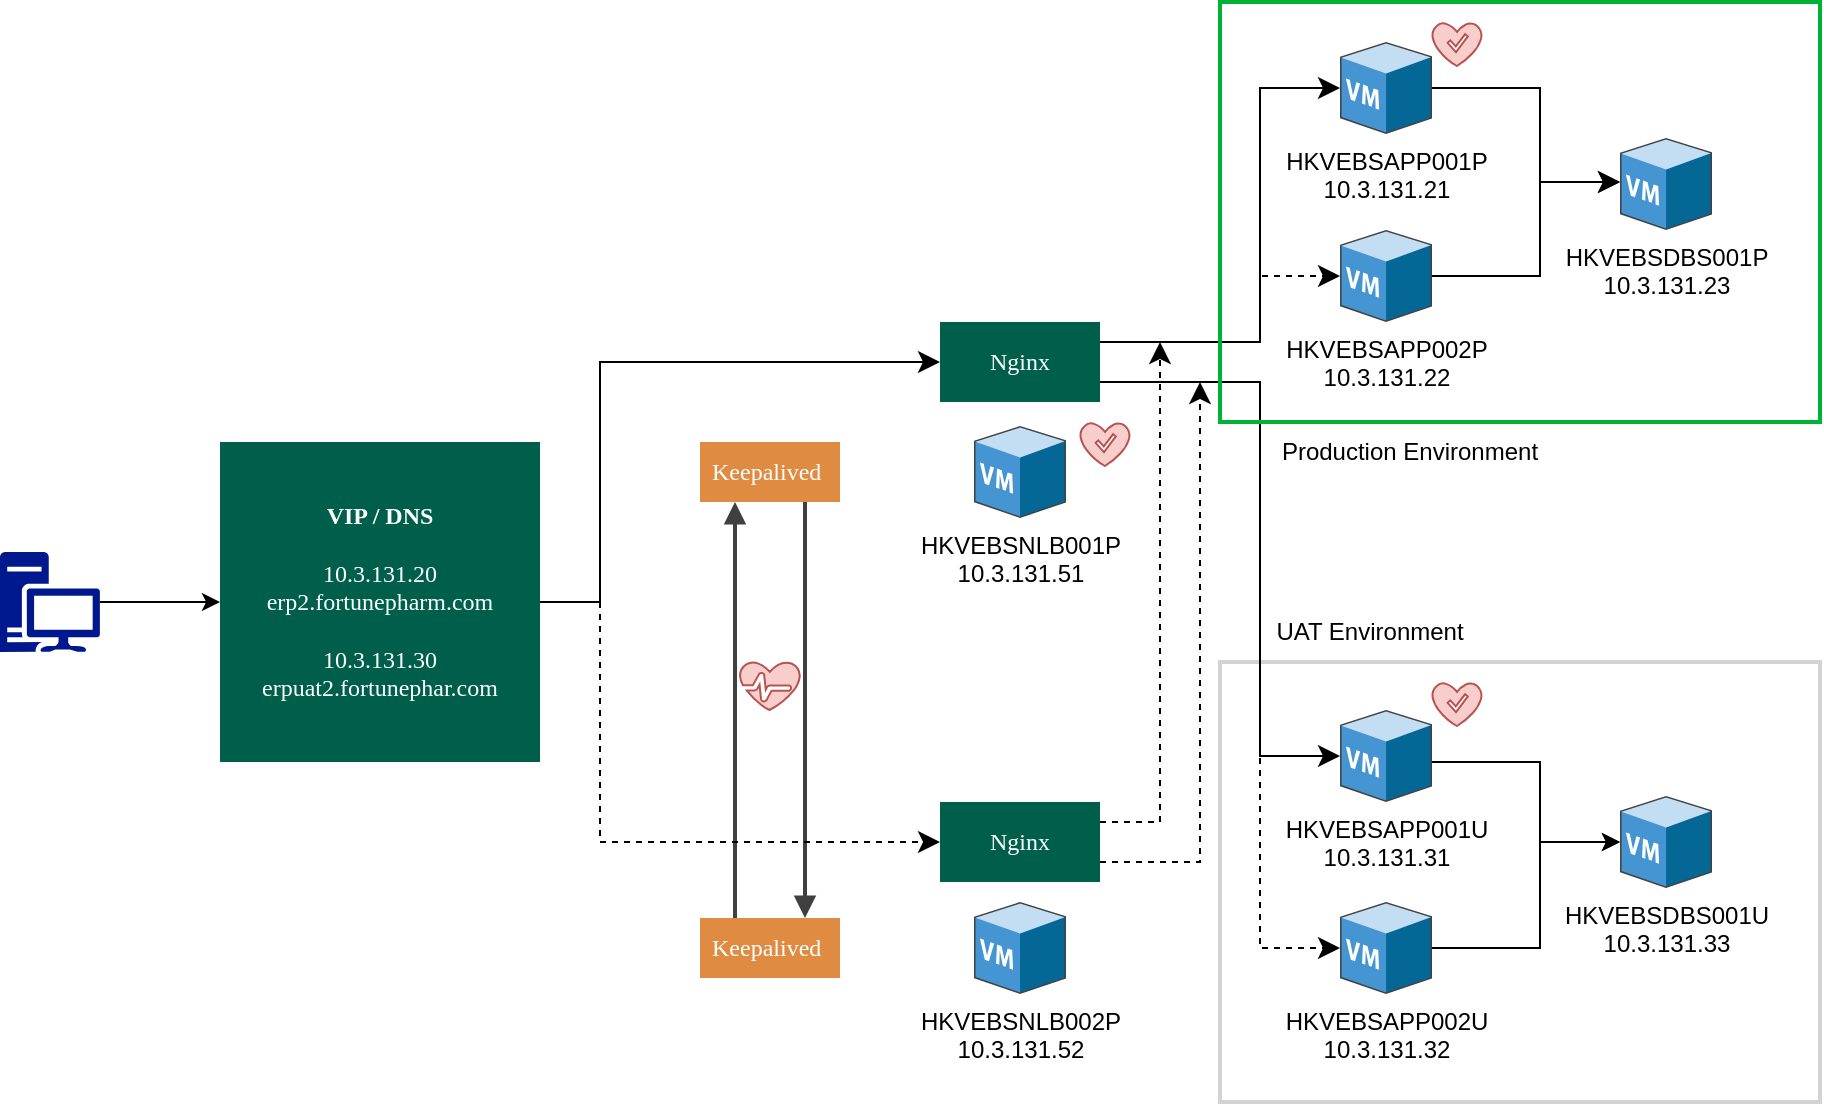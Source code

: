 <mxfile version="27.1.4">
  <diagram name="Page-1" id="8VxB4BbqgODA6P-S_9Hg">
    <mxGraphModel dx="1043" dy="550" grid="1" gridSize="10" guides="1" tooltips="1" connect="1" arrows="1" fold="1" page="1" pageScale="1" pageWidth="1169" pageHeight="827" math="0" shadow="0">
      <root>
        <mxCell id="0" />
        <mxCell id="1" parent="0" />
        <mxCell id="eBox8F9J_3k4DlokBTBl-44" value="``" style="rounded=0;whiteSpace=wrap;html=1;fillColor=none;strokeColor=#d3d3d3;strokeWidth=2;" vertex="1" parent="1">
          <mxGeometry x="780" y="430" width="300" height="220" as="geometry" />
        </mxCell>
        <mxCell id="eBox8F9J_3k4DlokBTBl-2" value="&lt;div style=&quot;&quot;&gt;&lt;span style=&quot;background-color: transparent; color: light-dark(rgb(255, 255, 255), rgb(18, 18, 18));&quot;&gt;&lt;b&gt;VIP / DNS&lt;/b&gt;&lt;/span&gt;&lt;/div&gt;&lt;div style=&quot;&quot;&gt;&lt;span style=&quot;background-color: transparent; color: light-dark(rgb(255, 255, 255), rgb(18, 18, 18));&quot;&gt;&lt;br&gt;&lt;/span&gt;&lt;/div&gt;&lt;div&gt;10.3.131.20&lt;br&gt;erp2.fortunepharm.com&lt;br&gt;&lt;br&gt;&lt;/div&gt;&lt;div&gt;10.3.131.30&lt;br&gt;erpuat2.fortunephar.com&lt;/div&gt;" style="align=center;verticalAlign=middle;fontFamily=Tahoma;fillColor=#005f4b;strokeColor=none;fontColor=#ffffff;strokeWidth=2;html=1;whiteSpace=wrap;spacing=6;fontStyle=0" vertex="1" parent="1">
          <mxGeometry x="280" y="320" width="160" height="160" as="geometry" />
        </mxCell>
        <mxCell id="eBox8F9J_3k4DlokBTBl-4" value="Keepalived" style="align=left;verticalAlign=middle;fontFamily=Tahoma;fillColor=#df8c42;strokeColor=none;fontColor=#ffffff;strokeWidth=2;html=1;whiteSpace=wrap;spacing=6;fontStyle=0" vertex="1" parent="1">
          <mxGeometry x="520" y="320" width="70" height="30" as="geometry" />
        </mxCell>
        <mxCell id="eBox8F9J_3k4DlokBTBl-5" value="Keepalived" style="align=left;verticalAlign=middle;fontFamily=Tahoma;fillColor=#df8c42;strokeColor=none;fontColor=#ffffff;strokeWidth=2;html=1;whiteSpace=wrap;spacing=6;fontStyle=0" vertex="1" parent="1">
          <mxGeometry x="520" y="558" width="70" height="30" as="geometry" />
        </mxCell>
        <mxCell id="eBox8F9J_3k4DlokBTBl-6" value="&lt;div&gt;&lt;span style=&quot;background-color: transparent; color: light-dark(rgb(0, 0, 0), rgb(255, 255, 255));&quot;&gt;HKVEBSNLB001P&lt;/span&gt;&lt;/div&gt;&lt;div&gt;&lt;span style=&quot;background-color: transparent; color: light-dark(rgb(0, 0, 0), rgb(255, 255, 255));&quot;&gt;10.3.131.51&lt;/span&gt;&lt;/div&gt;" style="sketch=0;shadow=0;dashed=0;html=1;labelPosition=center;verticalLabelPosition=bottom;verticalAlign=top;align=center;outlineConnect=0;shape=mxgraph.veeam.3d.virtual_machine;" vertex="1" parent="1">
          <mxGeometry x="657" y="312" width="46" height="46" as="geometry" />
        </mxCell>
        <mxCell id="eBox8F9J_3k4DlokBTBl-7" value="&lt;div&gt;&lt;span style=&quot;background-color: transparent; color: light-dark(rgb(0, 0, 0), rgb(255, 255, 255));&quot;&gt;HKVEBSNLB002P&lt;/span&gt;&lt;/div&gt;&lt;div&gt;&lt;span style=&quot;background-color: transparent; color: light-dark(rgb(0, 0, 0), rgb(255, 255, 255));&quot;&gt;10.3.131.52&lt;/span&gt;&lt;/div&gt;" style="sketch=0;shadow=0;dashed=0;html=1;labelPosition=center;verticalLabelPosition=bottom;verticalAlign=top;align=center;outlineConnect=0;shape=mxgraph.veeam.3d.virtual_machine;" vertex="1" parent="1">
          <mxGeometry x="657" y="550" width="46" height="46" as="geometry" />
        </mxCell>
        <mxCell id="eBox8F9J_3k4DlokBTBl-8" value="" style="edgeStyle=none;rounded=0;html=1;entryX=0.25;entryY=1;jettySize=auto;orthogonalLoop=1;strokeColor=#404040;strokeWidth=2;fontColor=#000000;jumpStyle=none;endArrow=block;endFill=1;startArrow=none;exitX=0.25;exitY=0;exitDx=0;exitDy=0;entryDx=0;entryDy=0;" edge="1" parent="1" source="eBox8F9J_3k4DlokBTBl-5" target="eBox8F9J_3k4DlokBTBl-4">
          <mxGeometry width="100" relative="1" as="geometry">
            <mxPoint x="240" y="490" as="sourcePoint" />
            <mxPoint x="340" y="490" as="targetPoint" />
          </mxGeometry>
        </mxCell>
        <mxCell id="eBox8F9J_3k4DlokBTBl-9" value="" style="edgeStyle=none;rounded=0;html=1;entryX=0.75;entryY=0;jettySize=auto;orthogonalLoop=1;strokeColor=#404040;strokeWidth=2;fontColor=#000000;jumpStyle=none;endArrow=block;endFill=1;startArrow=none;exitX=0.75;exitY=1;exitDx=0;exitDy=0;entryDx=0;entryDy=0;" edge="1" parent="1" source="eBox8F9J_3k4DlokBTBl-4" target="eBox8F9J_3k4DlokBTBl-5">
          <mxGeometry width="100" relative="1" as="geometry">
            <mxPoint x="550" y="450" as="sourcePoint" />
            <mxPoint x="550" y="370" as="targetPoint" />
          </mxGeometry>
        </mxCell>
        <mxCell id="eBox8F9J_3k4DlokBTBl-10" value="" style="verticalLabelPosition=bottom;html=1;verticalAlign=top;align=center;strokeColor=#b85450;fillColor=#f8cecc;shape=mxgraph.azure.health_monitoring;" vertex="1" parent="1">
          <mxGeometry x="540" y="430" width="30" height="24" as="geometry" />
        </mxCell>
        <mxCell id="eBox8F9J_3k4DlokBTBl-12" value="" style="sketch=0;aspect=fixed;pointerEvents=1;shadow=0;dashed=0;html=1;strokeColor=none;labelPosition=center;verticalLabelPosition=bottom;verticalAlign=top;align=center;fillColor=#00188D;shape=mxgraph.mscae.enterprise.workstation_client" vertex="1" parent="1">
          <mxGeometry x="170" y="375" width="50" height="50" as="geometry" />
        </mxCell>
        <mxCell id="eBox8F9J_3k4DlokBTBl-13" value="" style="endArrow=classic;html=1;rounded=0;exitX=1;exitY=0.5;exitDx=0;exitDy=0;exitPerimeter=0;entryX=0;entryY=0.5;entryDx=0;entryDy=0;" edge="1" parent="1" source="eBox8F9J_3k4DlokBTBl-12" target="eBox8F9J_3k4DlokBTBl-2">
          <mxGeometry width="50" height="50" relative="1" as="geometry">
            <mxPoint x="510" y="490" as="sourcePoint" />
            <mxPoint x="560" y="440" as="targetPoint" />
          </mxGeometry>
        </mxCell>
        <mxCell id="eBox8F9J_3k4DlokBTBl-15" value="" style="edgeStyle=elbowEdgeStyle;elbow=horizontal;endArrow=classic;html=1;curved=0;rounded=0;endSize=8;startSize=8;entryX=0;entryY=0.5;entryDx=0;entryDy=0;" edge="1" parent="1" target="eBox8F9J_3k4DlokBTBl-17">
          <mxGeometry width="50" height="50" relative="1" as="geometry">
            <mxPoint x="440" y="400" as="sourcePoint" />
            <mxPoint x="600" y="280" as="targetPoint" />
            <Array as="points">
              <mxPoint x="470" y="330" />
            </Array>
          </mxGeometry>
        </mxCell>
        <mxCell id="eBox8F9J_3k4DlokBTBl-17" value="&lt;div style=&quot;&quot;&gt;Nginx&lt;/div&gt;" style="align=center;verticalAlign=middle;fontFamily=Tahoma;fillColor=#005f4b;strokeColor=none;fontColor=#ffffff;strokeWidth=2;html=1;whiteSpace=wrap;spacing=6;fontStyle=0" vertex="1" parent="1">
          <mxGeometry x="640" y="260" width="80" height="40" as="geometry" />
        </mxCell>
        <mxCell id="eBox8F9J_3k4DlokBTBl-21" value="" style="edgeStyle=elbowEdgeStyle;elbow=horizontal;endArrow=classic;html=1;curved=0;rounded=0;endSize=8;startSize=8;entryX=0;entryY=0.5;entryDx=0;entryDy=0;exitX=1;exitY=0.5;exitDx=0;exitDy=0;dashed=1;" edge="1" parent="1" target="eBox8F9J_3k4DlokBTBl-22" source="eBox8F9J_3k4DlokBTBl-2">
          <mxGeometry width="50" height="50" relative="1" as="geometry">
            <mxPoint x="440" y="640" as="sourcePoint" />
            <mxPoint x="600" y="520" as="targetPoint" />
            <Array as="points">
              <mxPoint x="470" y="460" />
            </Array>
          </mxGeometry>
        </mxCell>
        <mxCell id="eBox8F9J_3k4DlokBTBl-22" value="&lt;div style=&quot;&quot;&gt;Nginx&lt;/div&gt;" style="align=center;verticalAlign=middle;fontFamily=Tahoma;fillColor=#005f4b;strokeColor=none;fontColor=#ffffff;strokeWidth=2;html=1;whiteSpace=wrap;spacing=6;fontStyle=0;dashed=1;" vertex="1" parent="1">
          <mxGeometry x="640" y="500" width="80" height="40" as="geometry" />
        </mxCell>
        <mxCell id="eBox8F9J_3k4DlokBTBl-24" value="&lt;div&gt;HKVEBSAPP001P&lt;/div&gt;&lt;div&gt;10.3.131.21&lt;/div&gt;" style="sketch=0;shadow=0;dashed=0;html=1;labelPosition=center;verticalLabelPosition=bottom;verticalAlign=top;align=center;outlineConnect=0;shape=mxgraph.veeam.3d.virtual_machine;" vertex="1" parent="1">
          <mxGeometry x="840" y="120" width="46" height="46" as="geometry" />
        </mxCell>
        <mxCell id="eBox8F9J_3k4DlokBTBl-25" value="&lt;div&gt;HKVEBSAPP002P&lt;/div&gt;&lt;div&gt;10.3.131.22&lt;/div&gt;" style="sketch=0;shadow=0;dashed=0;html=1;labelPosition=center;verticalLabelPosition=bottom;verticalAlign=top;align=center;outlineConnect=0;shape=mxgraph.veeam.3d.virtual_machine;" vertex="1" parent="1">
          <mxGeometry x="840" y="214" width="46" height="46" as="geometry" />
        </mxCell>
        <mxCell id="eBox8F9J_3k4DlokBTBl-39" value="" style="edgeStyle=orthogonalEdgeStyle;rounded=0;orthogonalLoop=1;jettySize=auto;html=1;" edge="1" parent="1" source="eBox8F9J_3k4DlokBTBl-26" target="eBox8F9J_3k4DlokBTBl-34">
          <mxGeometry relative="1" as="geometry">
            <Array as="points">
              <mxPoint x="940" y="480" />
              <mxPoint x="940" y="520" />
            </Array>
          </mxGeometry>
        </mxCell>
        <mxCell id="eBox8F9J_3k4DlokBTBl-26" value="&lt;div&gt;HKVEBSAPP001U&lt;/div&gt;&lt;div&gt;10.3.131.31&lt;/div&gt;" style="sketch=0;shadow=0;dashed=0;html=1;labelPosition=center;verticalLabelPosition=bottom;verticalAlign=top;align=center;outlineConnect=0;shape=mxgraph.veeam.3d.virtual_machine;" vertex="1" parent="1">
          <mxGeometry x="840" y="454" width="46" height="46" as="geometry" />
        </mxCell>
        <mxCell id="eBox8F9J_3k4DlokBTBl-38" value="" style="edgeStyle=orthogonalEdgeStyle;rounded=0;orthogonalLoop=1;jettySize=auto;html=1;" edge="1" parent="1" source="eBox8F9J_3k4DlokBTBl-27" target="eBox8F9J_3k4DlokBTBl-34">
          <mxGeometry relative="1" as="geometry">
            <Array as="points">
              <mxPoint x="940" y="573" />
              <mxPoint x="940" y="520" />
            </Array>
          </mxGeometry>
        </mxCell>
        <mxCell id="eBox8F9J_3k4DlokBTBl-27" value="&lt;div&gt;HKVEBSAPP002U&lt;/div&gt;&lt;div&gt;10.3.131.32&lt;/div&gt;" style="sketch=0;shadow=0;dashed=0;html=1;labelPosition=center;verticalLabelPosition=bottom;verticalAlign=top;align=center;outlineConnect=0;shape=mxgraph.veeam.3d.virtual_machine;" vertex="1" parent="1">
          <mxGeometry x="840" y="550" width="46" height="46" as="geometry" />
        </mxCell>
        <mxCell id="eBox8F9J_3k4DlokBTBl-28" value="" style="edgeStyle=elbowEdgeStyle;elbow=horizontal;endArrow=classic;html=1;curved=0;rounded=0;endSize=8;startSize=8;" edge="1" parent="1" target="eBox8F9J_3k4DlokBTBl-24">
          <mxGeometry width="50" height="50" relative="1" as="geometry">
            <mxPoint x="720" y="270" as="sourcePoint" />
            <mxPoint x="780" y="280" as="targetPoint" />
            <Array as="points">
              <mxPoint x="800" y="250" />
            </Array>
          </mxGeometry>
        </mxCell>
        <mxCell id="eBox8F9J_3k4DlokBTBl-29" value="" style="edgeStyle=elbowEdgeStyle;elbow=horizontal;endArrow=classic;html=1;curved=0;rounded=0;endSize=8;startSize=8;exitX=1;exitY=0.25;exitDx=0;exitDy=0;dashed=1;" edge="1" parent="1" source="eBox8F9J_3k4DlokBTBl-17" target="eBox8F9J_3k4DlokBTBl-25">
          <mxGeometry width="50" height="50" relative="1" as="geometry">
            <mxPoint x="720" y="280" as="sourcePoint" />
            <mxPoint x="1150" y="270" as="targetPoint" />
            <Array as="points">
              <mxPoint x="800" y="300" />
            </Array>
          </mxGeometry>
        </mxCell>
        <mxCell id="eBox8F9J_3k4DlokBTBl-31" value="" style="edgeStyle=elbowEdgeStyle;elbow=horizontal;endArrow=classic;html=1;curved=0;rounded=0;endSize=8;startSize=8;exitX=1;exitY=0.75;exitDx=0;exitDy=0;" edge="1" parent="1" source="eBox8F9J_3k4DlokBTBl-17" target="eBox8F9J_3k4DlokBTBl-26">
          <mxGeometry width="50" height="50" relative="1" as="geometry">
            <mxPoint x="810" y="330" as="sourcePoint" />
            <mxPoint x="930" y="395" as="targetPoint" />
            <Array as="points">
              <mxPoint x="800" y="380" />
            </Array>
          </mxGeometry>
        </mxCell>
        <mxCell id="eBox8F9J_3k4DlokBTBl-32" value="" style="edgeStyle=elbowEdgeStyle;elbow=horizontal;endArrow=classic;html=1;curved=0;rounded=0;endSize=8;startSize=8;dashed=1;" edge="1" parent="1" target="eBox8F9J_3k4DlokBTBl-27">
          <mxGeometry width="50" height="50" relative="1" as="geometry">
            <mxPoint x="730" y="290" as="sourcePoint" />
            <mxPoint x="1100" y="475" as="targetPoint" />
            <Array as="points">
              <mxPoint x="800" y="430" />
            </Array>
          </mxGeometry>
        </mxCell>
        <mxCell id="eBox8F9J_3k4DlokBTBl-33" value="&lt;div&gt;HKVEBSDBS001P&lt;/div&gt;&lt;div&gt;10.3.131.23&lt;/div&gt;" style="sketch=0;shadow=0;dashed=0;html=1;labelPosition=center;verticalLabelPosition=bottom;verticalAlign=top;align=center;outlineConnect=0;shape=mxgraph.veeam.3d.virtual_machine;" vertex="1" parent="1">
          <mxGeometry x="980" y="168" width="46" height="46" as="geometry" />
        </mxCell>
        <mxCell id="eBox8F9J_3k4DlokBTBl-34" value="&lt;div&gt;HKVEBSDBS001U&lt;/div&gt;&lt;div&gt;10.3.131.33&lt;/div&gt;" style="sketch=0;shadow=0;dashed=0;html=1;labelPosition=center;verticalLabelPosition=bottom;verticalAlign=top;align=center;outlineConnect=0;shape=mxgraph.veeam.3d.virtual_machine;" vertex="1" parent="1">
          <mxGeometry x="980" y="497" width="46" height="46" as="geometry" />
        </mxCell>
        <mxCell id="eBox8F9J_3k4DlokBTBl-35" value="" style="edgeStyle=elbowEdgeStyle;elbow=horizontal;endArrow=classic;html=1;curved=0;rounded=0;endSize=8;startSize=8;" edge="1" parent="1" source="eBox8F9J_3k4DlokBTBl-24" target="eBox8F9J_3k4DlokBTBl-33">
          <mxGeometry width="50" height="50" relative="1" as="geometry">
            <mxPoint x="820" y="263" as="sourcePoint" />
            <mxPoint x="970" y="190" as="targetPoint" />
            <Array as="points">
              <mxPoint x="940" y="190" />
            </Array>
          </mxGeometry>
        </mxCell>
        <mxCell id="eBox8F9J_3k4DlokBTBl-36" value="" style="edgeStyle=elbowEdgeStyle;elbow=horizontal;endArrow=classic;html=1;curved=0;rounded=0;endSize=8;startSize=8;" edge="1" parent="1" source="eBox8F9J_3k4DlokBTBl-25">
          <mxGeometry width="50" height="50" relative="1" as="geometry">
            <mxPoint x="1030" y="323" as="sourcePoint" />
            <mxPoint x="980" y="190" as="targetPoint" />
            <Array as="points">
              <mxPoint x="940" y="210" />
            </Array>
          </mxGeometry>
        </mxCell>
        <mxCell id="eBox8F9J_3k4DlokBTBl-43" value="" style="rounded=0;whiteSpace=wrap;html=1;fillColor=none;strokeColor=#00B336;strokeWidth=2;" vertex="1" parent="1">
          <mxGeometry x="780" y="100" width="300" height="210" as="geometry" />
        </mxCell>
        <mxCell id="eBox8F9J_3k4DlokBTBl-41" value="" style="edgeStyle=elbowEdgeStyle;elbow=horizontal;endArrow=classic;html=1;curved=0;rounded=0;endSize=8;startSize=8;exitX=1;exitY=0.5;exitDx=0;exitDy=0;dashed=1;" edge="1" parent="1">
          <mxGeometry width="50" height="50" relative="1" as="geometry">
            <mxPoint x="720" y="510" as="sourcePoint" />
            <mxPoint x="750" y="270" as="targetPoint" />
            <Array as="points">
              <mxPoint x="750" y="490" />
            </Array>
          </mxGeometry>
        </mxCell>
        <mxCell id="eBox8F9J_3k4DlokBTBl-42" value="" style="edgeStyle=elbowEdgeStyle;elbow=horizontal;endArrow=classic;html=1;curved=0;rounded=0;endSize=8;startSize=8;exitX=1;exitY=0.75;exitDx=0;exitDy=0;dashed=1;" edge="1" parent="1" source="eBox8F9J_3k4DlokBTBl-22">
          <mxGeometry width="50" height="50" relative="1" as="geometry">
            <mxPoint x="990" y="720" as="sourcePoint" />
            <mxPoint x="770" y="290" as="targetPoint" />
            <Array as="points">
              <mxPoint x="770" y="390" />
            </Array>
          </mxGeometry>
        </mxCell>
        <mxCell id="eBox8F9J_3k4DlokBTBl-46" value="Production Environment" style="text;html=1;align=center;verticalAlign=middle;whiteSpace=wrap;rounded=0;" vertex="1" parent="1">
          <mxGeometry x="800" y="310" width="150" height="30" as="geometry" />
        </mxCell>
        <mxCell id="eBox8F9J_3k4DlokBTBl-47" value="UAT Environment" style="text;html=1;align=center;verticalAlign=middle;whiteSpace=wrap;rounded=0;" vertex="1" parent="1">
          <mxGeometry x="780" y="400" width="150" height="30" as="geometry" />
        </mxCell>
        <mxCell id="eBox8F9J_3k4DlokBTBl-49" value="" style="verticalLabelPosition=bottom;html=1;verticalAlign=top;align=center;strokeColor=#b85450;fillColor=#f8cecc;shape=mxgraph.azure.healthy;" vertex="1" parent="1">
          <mxGeometry x="886" y="110" width="25" height="22" as="geometry" />
        </mxCell>
        <mxCell id="eBox8F9J_3k4DlokBTBl-50" value="" style="verticalLabelPosition=bottom;html=1;verticalAlign=top;align=center;strokeColor=#b85450;fillColor=#f8cecc;shape=mxgraph.azure.healthy;" vertex="1" parent="1">
          <mxGeometry x="886" y="440" width="25" height="22" as="geometry" />
        </mxCell>
        <mxCell id="eBox8F9J_3k4DlokBTBl-51" value="" style="verticalLabelPosition=bottom;html=1;verticalAlign=top;align=center;strokeColor=#b85450;fillColor=#f8cecc;shape=mxgraph.azure.healthy;" vertex="1" parent="1">
          <mxGeometry x="710" y="310" width="25" height="22" as="geometry" />
        </mxCell>
      </root>
    </mxGraphModel>
  </diagram>
</mxfile>
